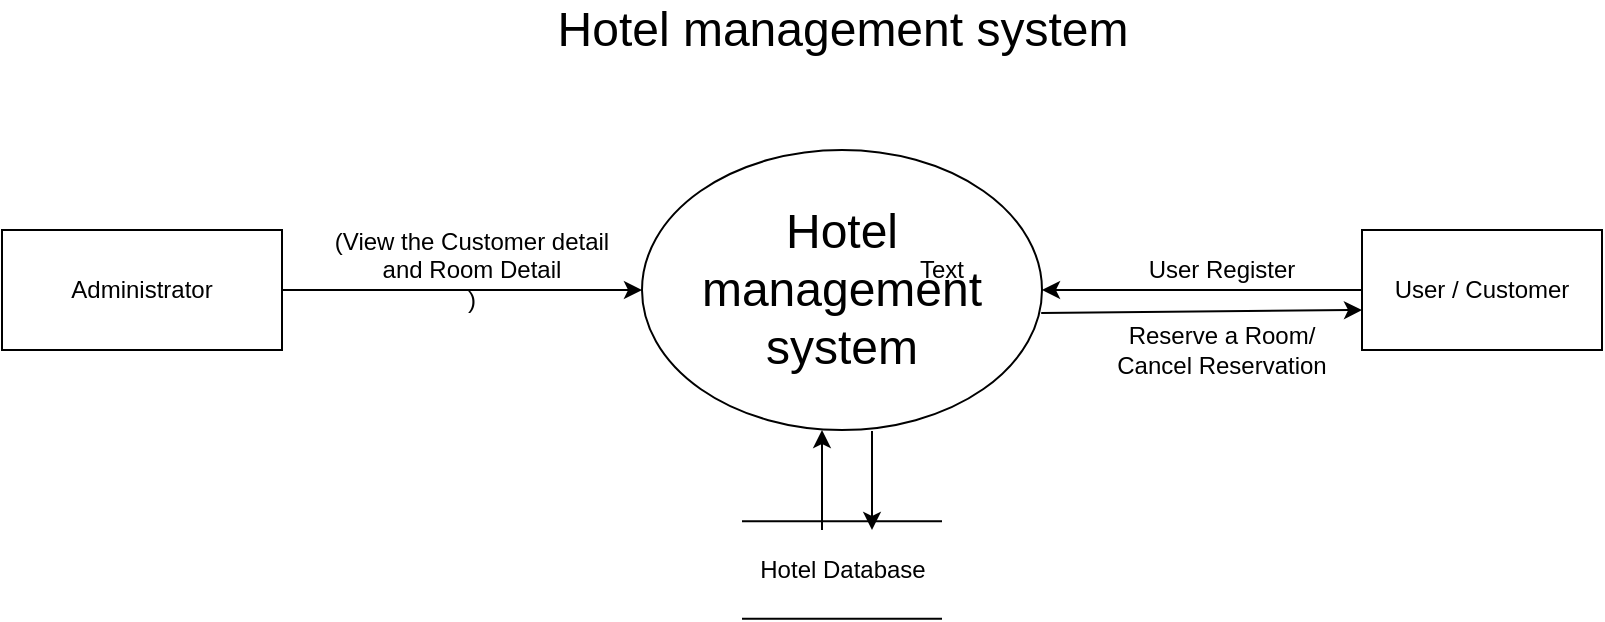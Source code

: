 <mxfile version="14.5.8" type="github">
  <diagram id="KBvu1Z7UlIUx86iJbIiU" name="Page-1">
    <mxGraphModel dx="3993" dy="-863" grid="1" gridSize="10" guides="1" tooltips="1" connect="1" arrows="1" fold="1" page="1" pageScale="1" pageWidth="850" pageHeight="1100" math="0" shadow="0">
      <root>
        <mxCell id="0" />
        <mxCell id="1" parent="0" />
        <mxCell id="c9ZvvP0weCg2pD7W7HAz-27" value="&lt;font style=&quot;font-size: 24px&quot;&gt;Hotel management system&lt;/font&gt;" style="text;html=1;align=center;verticalAlign=middle;resizable=0;points=[];autosize=1;strokeColor=none;" vertex="1" parent="1">
          <mxGeometry x="-2940" y="1650" width="300" height="20" as="geometry" />
        </mxCell>
        <mxCell id="c9ZvvP0weCg2pD7W7HAz-28" value="&lt;span style=&quot;font-size: 24px&quot;&gt;Hotel management system&lt;/span&gt;" style="ellipse;whiteSpace=wrap;html=1;" vertex="1" parent="1">
          <mxGeometry x="-2890" y="1720" width="200" height="140" as="geometry" />
        </mxCell>
        <mxCell id="c9ZvvP0weCg2pD7W7HAz-29" value="" style="endArrow=classic;html=1;entryX=0;entryY=0.5;entryDx=0;entryDy=0;exitX=1;exitY=0.5;exitDx=0;exitDy=0;" edge="1" parent="1" source="c9ZvvP0weCg2pD7W7HAz-31" target="c9ZvvP0weCg2pD7W7HAz-28">
          <mxGeometry width="50" height="50" relative="1" as="geometry">
            <mxPoint x="-3040" y="1790" as="sourcePoint" />
            <mxPoint x="-2950" y="1800" as="targetPoint" />
          </mxGeometry>
        </mxCell>
        <mxCell id="c9ZvvP0weCg2pD7W7HAz-30" value="(View the Customer detail and Room Detail&lt;br&gt;)" style="text;html=1;strokeColor=none;fillColor=none;align=center;verticalAlign=middle;whiteSpace=wrap;rounded=0;" vertex="1" parent="1">
          <mxGeometry x="-3050" y="1770" width="150" height="20" as="geometry" />
        </mxCell>
        <mxCell id="c9ZvvP0weCg2pD7W7HAz-31" value="Administrator" style="rounded=0;whiteSpace=wrap;html=1;" vertex="1" parent="1">
          <mxGeometry x="-3210" y="1760" width="140" height="60" as="geometry" />
        </mxCell>
        <mxCell id="c9ZvvP0weCg2pD7W7HAz-32" value="User / Customer" style="rounded=0;whiteSpace=wrap;html=1;" vertex="1" parent="1">
          <mxGeometry x="-2530" y="1760" width="120" height="60" as="geometry" />
        </mxCell>
        <mxCell id="c9ZvvP0weCg2pD7W7HAz-36" value="Text" style="text;html=1;strokeColor=none;fillColor=none;align=center;verticalAlign=middle;whiteSpace=wrap;rounded=0;" vertex="1" parent="1">
          <mxGeometry x="-2760" y="1770" width="40" height="20" as="geometry" />
        </mxCell>
        <mxCell id="c9ZvvP0weCg2pD7W7HAz-40" value="User Register" style="text;html=1;strokeColor=none;fillColor=none;align=center;verticalAlign=middle;whiteSpace=wrap;rounded=0;" vertex="1" parent="1">
          <mxGeometry x="-2640" y="1770" width="80" height="20" as="geometry" />
        </mxCell>
        <mxCell id="c9ZvvP0weCg2pD7W7HAz-41" value="Reserve a Room/ Cancel Reservation" style="text;html=1;strokeColor=none;fillColor=none;align=center;verticalAlign=middle;whiteSpace=wrap;rounded=0;" vertex="1" parent="1">
          <mxGeometry x="-2655" y="1810" width="110" height="20" as="geometry" />
        </mxCell>
        <mxCell id="c9ZvvP0weCg2pD7W7HAz-47" value="" style="endArrow=classic;html=1;entryX=1;entryY=0.5;entryDx=0;entryDy=0;exitX=0;exitY=0.5;exitDx=0;exitDy=0;" edge="1" parent="1" source="c9ZvvP0weCg2pD7W7HAz-32" target="c9ZvvP0weCg2pD7W7HAz-28">
          <mxGeometry width="50" height="50" relative="1" as="geometry">
            <mxPoint x="-2900" y="1820" as="sourcePoint" />
            <mxPoint x="-2850" y="1770" as="targetPoint" />
          </mxGeometry>
        </mxCell>
        <mxCell id="c9ZvvP0weCg2pD7W7HAz-49" value="" style="endArrow=classic;html=1;exitX=0.998;exitY=0.582;exitDx=0;exitDy=0;exitPerimeter=0;" edge="1" parent="1" source="c9ZvvP0weCg2pD7W7HAz-28">
          <mxGeometry width="50" height="50" relative="1" as="geometry">
            <mxPoint x="-2680" y="1800" as="sourcePoint" />
            <mxPoint x="-2530" y="1800" as="targetPoint" />
          </mxGeometry>
        </mxCell>
        <mxCell id="c9ZvvP0weCg2pD7W7HAz-50" value="" style="shape=link;html=1;width=48.824;" edge="1" parent="1">
          <mxGeometry width="100" relative="1" as="geometry">
            <mxPoint x="-2840" y="1930" as="sourcePoint" />
            <mxPoint x="-2740" y="1930" as="targetPoint" />
          </mxGeometry>
        </mxCell>
        <mxCell id="c9ZvvP0weCg2pD7W7HAz-52" value="" style="endArrow=classic;html=1;exitX=0.575;exitY=1.004;exitDx=0;exitDy=0;exitPerimeter=0;" edge="1" parent="1" source="c9ZvvP0weCg2pD7W7HAz-28">
          <mxGeometry width="50" height="50" relative="1" as="geometry">
            <mxPoint x="-2770" y="1870" as="sourcePoint" />
            <mxPoint x="-2775" y="1910" as="targetPoint" />
            <Array as="points">
              <mxPoint x="-2775" y="1890" />
            </Array>
          </mxGeometry>
        </mxCell>
        <mxCell id="c9ZvvP0weCg2pD7W7HAz-53" value="" style="endArrow=classic;html=1;entryX=0.45;entryY=1;entryDx=0;entryDy=0;entryPerimeter=0;" edge="1" parent="1" target="c9ZvvP0weCg2pD7W7HAz-28">
          <mxGeometry width="50" height="50" relative="1" as="geometry">
            <mxPoint x="-2800" y="1910" as="sourcePoint" />
            <mxPoint x="-2780" y="1850" as="targetPoint" />
          </mxGeometry>
        </mxCell>
        <mxCell id="c9ZvvP0weCg2pD7W7HAz-54" value="Hotel Database" style="text;html=1;align=center;verticalAlign=middle;resizable=0;points=[];autosize=1;strokeColor=none;" vertex="1" parent="1">
          <mxGeometry x="-2840" y="1920" width="100" height="20" as="geometry" />
        </mxCell>
      </root>
    </mxGraphModel>
  </diagram>
</mxfile>
